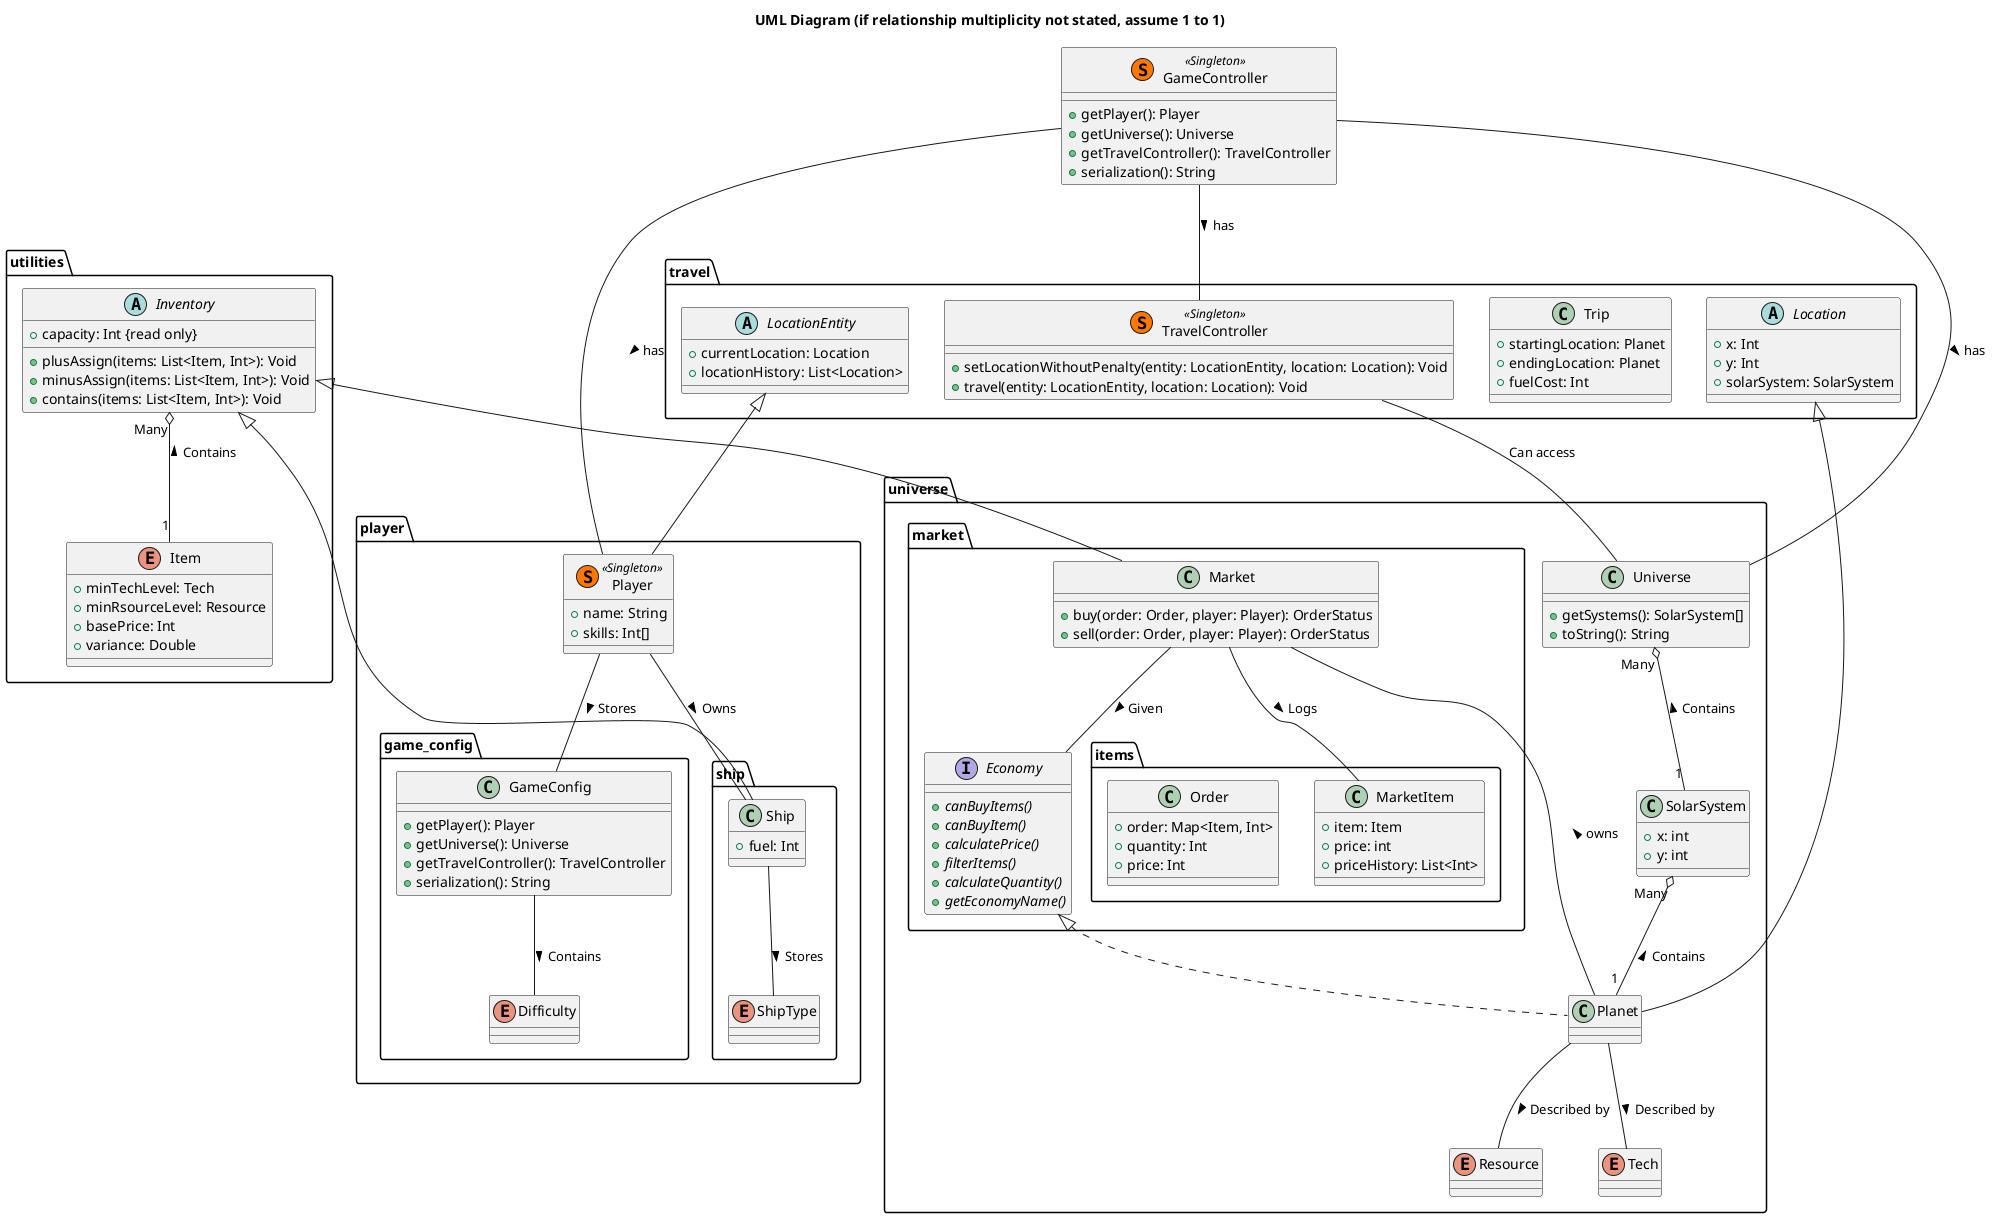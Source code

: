 @startuml

title UML Diagram (if relationship multiplicity not stated, assume 1 to 1)

class GameController << (S,#FF7700) Singleton >>
{
  + getPlayer(): Player
  + getUniverse(): Universe
  + getTravelController(): TravelController
  + serialization(): String
}

package player {
    package game_config {
        class GameConfig {
          + getPlayer(): Player
          + getUniverse(): Universe
          + getTravelController(): TravelController
          + serialization(): String
        }

        enum Difficulty {
        }
        GameConfig -- Difficulty : > Contains

    }

    class Player << (S,#FF7700) Singleton >> {
        +name: String
        +skills: Int[]
    }


    package ship {
        class Ship {
            +fuel: Int
        }
        enum ShipType {
        }
        Ship -- ShipType : > Stores

    }

     Player -- GameConfig : > Stores

     Player -- Ship : > Owns

}
package utilities {
    abstract class Inventory {
        +capacity: Int {read only}
        +plusAssign(items: List<Item, Int>): Void
        +minusAssign(items: List<Item, Int>): Void
        +contains(items: List<Item, Int>): Void
    }
    enum Item {
        +minTechLevel: Tech
        +minRsourceLevel: Resource
        +basePrice: Int
        +variance: Double
    }
    Inventory "Many" o-- "1" Item : Contains <

}
package universe {
      class Universe {
          + getSystems(): SolarSystem[]
          + toString(): String
     }

     class SolarSystem {
        +x: int
        +y: int

     }
     class Planet {
     }


     enum Resource {

     }

     enum Tech {

     }

      Planet -- Resource : > Described by
      Planet -- Tech : > Described by



     package market {
        interface Economy {
            {abstract} + canBuyItems()
            {abstract} + canBuyItem()
            {abstract} + calculatePrice()
            {abstract} + filterItems()
            {abstract} + calculateQuantity()
            {abstract} + getEconomyName()
        }

        class Market {
            + buy(order: Order, player: Player): OrderStatus
            + sell(order: Order, player: Player): OrderStatus
        }

        package items {
            class MarketItem {
                + item: Item
                + price: int
                + priceHistory: List<Int>
            }

            class Order {
                +order: Map<Item, Int>
                +quantity: Int
                +price: Int
            }

        }
     }


    Universe "Many" o-- "1" SolarSystem : Contains <
    SolarSystem "Many" o-- "1" Planet : Contains <
    Planet -- Market : > owns
    Economy <|.. Planet


    Market -- Economy : > Given
    Market -- MarketItem : > Logs
}

package travel {
      class TravelController << (S,#FF7700) Singleton >> {
          + setLocationWithoutPenalty(entity: LocationEntity, location: Location): Void
          + travel(entity: LocationEntity, location: Location): Void
      }

      class Trip {
        + startingLocation: Planet
        + endingLocation: Planet
        + fuelCost: Int
      }
      TravelController -- Universe : Can access

      abstract class Location {
        + x: Int
        + y: Int
        + solarSystem: SolarSystem
      }

      abstract class LocationEntity {
        + currentLocation: Location
        + locationHistory: List<Location>
      }
      LocationEntity <|-- Player
      Location <|-- Planet

}

Inventory <|-- Ship
Inventory <|-- Market

GameController -- Universe : > has
GameController -- Player : > has
GameController -- TravelController : > has







@enduml